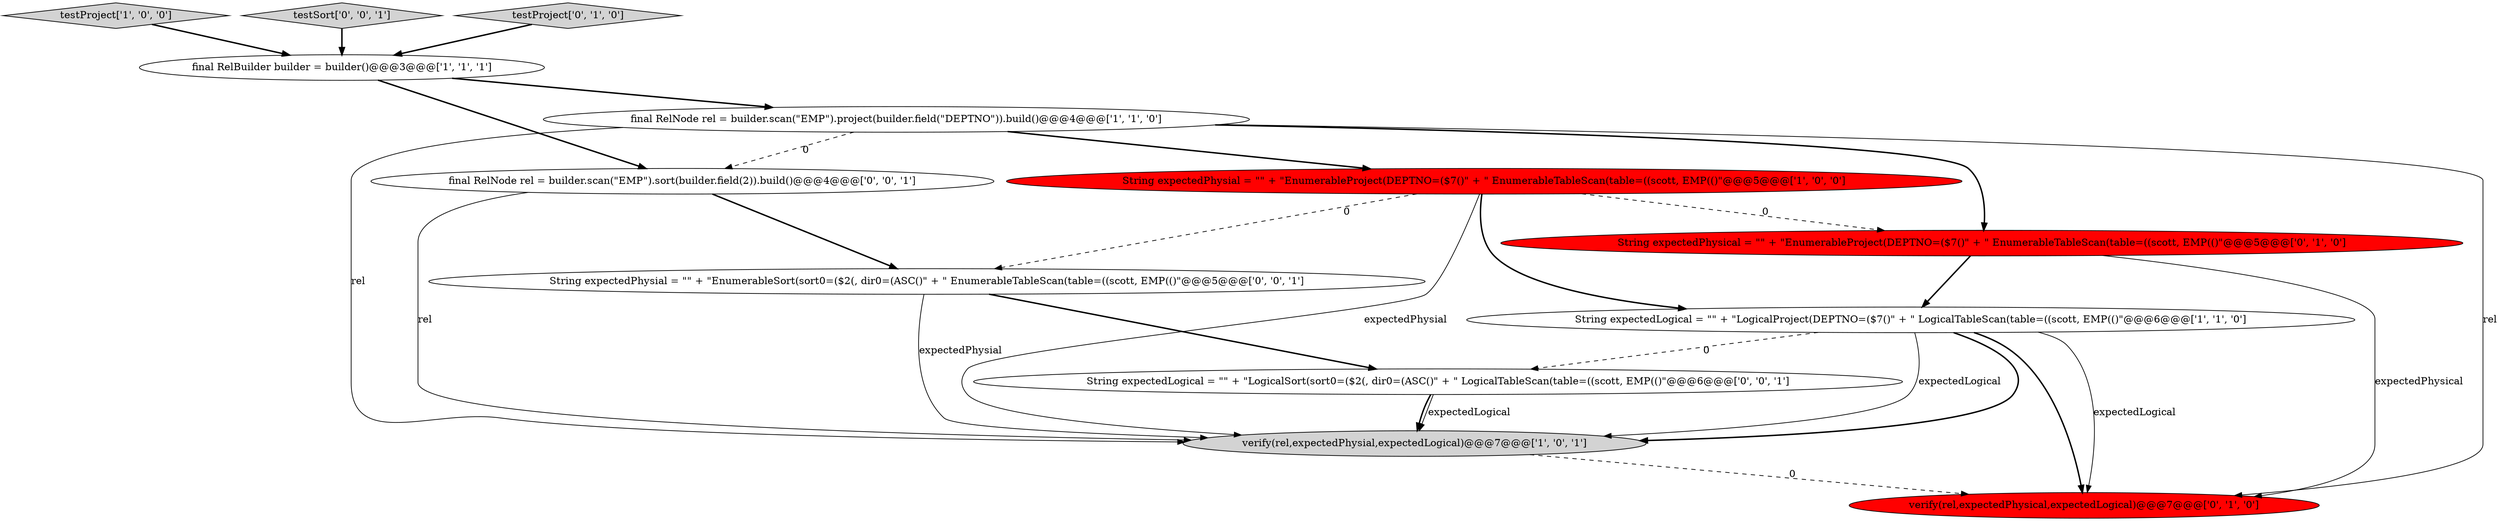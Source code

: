 digraph {
0 [style = filled, label = "String expectedPhysial = \"\" + \"EnumerableProject(DEPTNO=($7()\" + \" EnumerableTableScan(table=((scott, EMP(()\"@@@5@@@['1', '0', '0']", fillcolor = red, shape = ellipse image = "AAA1AAABBB1BBB"];
4 [style = filled, label = "verify(rel,expectedPhysial,expectedLogical)@@@7@@@['1', '0', '1']", fillcolor = lightgray, shape = ellipse image = "AAA0AAABBB1BBB"];
5 [style = filled, label = "testProject['1', '0', '0']", fillcolor = lightgray, shape = diamond image = "AAA0AAABBB1BBB"];
7 [style = filled, label = "verify(rel,expectedPhysical,expectedLogical)@@@7@@@['0', '1', '0']", fillcolor = red, shape = ellipse image = "AAA1AAABBB2BBB"];
9 [style = filled, label = "final RelNode rel = builder.scan(\"EMP\").sort(builder.field(2)).build()@@@4@@@['0', '0', '1']", fillcolor = white, shape = ellipse image = "AAA0AAABBB3BBB"];
10 [style = filled, label = "String expectedPhysial = \"\" + \"EnumerableSort(sort0=($2(, dir0=(ASC()\" + \" EnumerableTableScan(table=((scott, EMP(()\"@@@5@@@['0', '0', '1']", fillcolor = white, shape = ellipse image = "AAA0AAABBB3BBB"];
11 [style = filled, label = "String expectedLogical = \"\" + \"LogicalSort(sort0=($2(, dir0=(ASC()\" + \" LogicalTableScan(table=((scott, EMP(()\"@@@6@@@['0', '0', '1']", fillcolor = white, shape = ellipse image = "AAA0AAABBB3BBB"];
3 [style = filled, label = "final RelBuilder builder = builder()@@@3@@@['1', '1', '1']", fillcolor = white, shape = ellipse image = "AAA0AAABBB1BBB"];
6 [style = filled, label = "String expectedPhysical = \"\" + \"EnumerableProject(DEPTNO=($7()\" + \" EnumerableTableScan(table=((scott, EMP(()\"@@@5@@@['0', '1', '0']", fillcolor = red, shape = ellipse image = "AAA1AAABBB2BBB"];
1 [style = filled, label = "String expectedLogical = \"\" + \"LogicalProject(DEPTNO=($7()\" + \" LogicalTableScan(table=((scott, EMP(()\"@@@6@@@['1', '1', '0']", fillcolor = white, shape = ellipse image = "AAA0AAABBB1BBB"];
12 [style = filled, label = "testSort['0', '0', '1']", fillcolor = lightgray, shape = diamond image = "AAA0AAABBB3BBB"];
8 [style = filled, label = "testProject['0', '1', '0']", fillcolor = lightgray, shape = diamond image = "AAA0AAABBB2BBB"];
2 [style = filled, label = "final RelNode rel = builder.scan(\"EMP\").project(builder.field(\"DEPTNO\")).build()@@@4@@@['1', '1', '0']", fillcolor = white, shape = ellipse image = "AAA0AAABBB1BBB"];
5->3 [style = bold, label=""];
1->4 [style = bold, label=""];
1->7 [style = solid, label="expectedLogical"];
2->6 [style = bold, label=""];
1->4 [style = solid, label="expectedLogical"];
10->4 [style = solid, label="expectedPhysial"];
11->4 [style = bold, label=""];
0->4 [style = solid, label="expectedPhysial"];
8->3 [style = bold, label=""];
0->6 [style = dashed, label="0"];
2->4 [style = solid, label="rel"];
11->4 [style = solid, label="expectedLogical"];
9->10 [style = bold, label=""];
2->7 [style = solid, label="rel"];
9->4 [style = solid, label="rel"];
1->7 [style = bold, label=""];
0->10 [style = dashed, label="0"];
3->9 [style = bold, label=""];
6->7 [style = solid, label="expectedPhysical"];
6->1 [style = bold, label=""];
2->0 [style = bold, label=""];
3->2 [style = bold, label=""];
2->9 [style = dashed, label="0"];
4->7 [style = dashed, label="0"];
1->11 [style = dashed, label="0"];
0->1 [style = bold, label=""];
12->3 [style = bold, label=""];
10->11 [style = bold, label=""];
}
